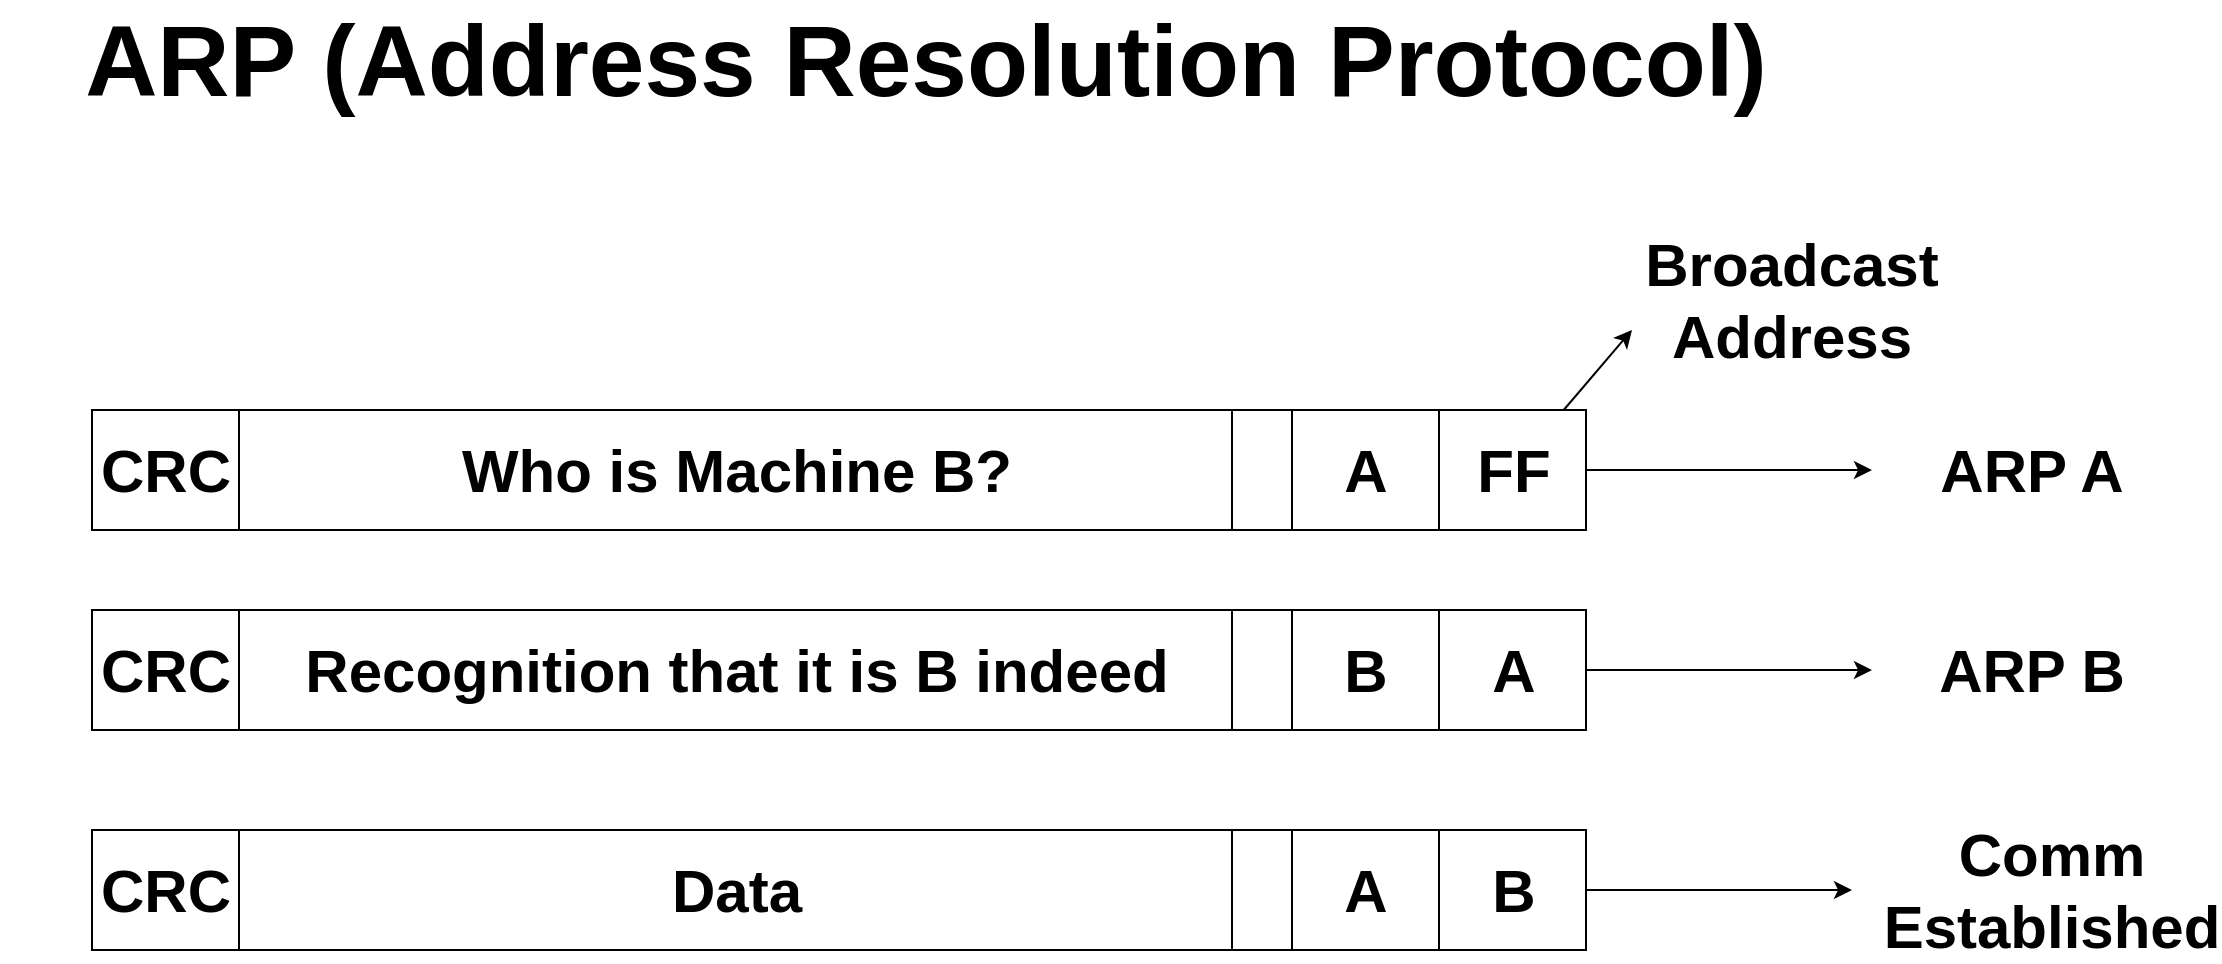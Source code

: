 <mxfile>
    <diagram id="Pe1ooIz4A3tT8VLlgy_8" name="Page-1">
        <mxGraphModel dx="991" dy="832" grid="1" gridSize="10" guides="1" tooltips="1" connect="1" arrows="1" fold="1" page="1" pageScale="1" pageWidth="827" pageHeight="1169" math="0" shadow="0">
            <root>
                <mxCell id="0"/>
                <mxCell id="1" parent="0"/>
                <mxCell id="7" value="Who is Machine B?" style="whiteSpace=wrap;html=1;fontStyle=1;fontSize=30;" parent="1" vertex="1">
                    <mxGeometry x="389.5" y="360" width="496.5" height="60" as="geometry"/>
                </mxCell>
                <mxCell id="8" value="Recognition that it is B indeed" style="whiteSpace=wrap;html=1;fontStyle=1;fontSize=30;" parent="1" vertex="1">
                    <mxGeometry x="389.5" y="460" width="496.5" height="60" as="geometry"/>
                </mxCell>
                <mxCell id="9" value="Data" style="whiteSpace=wrap;html=1;fontStyle=1;fontSize=30;" parent="1" vertex="1">
                    <mxGeometry x="389.5" y="570" width="496.5" height="60" as="geometry"/>
                </mxCell>
                <mxCell id="10" value="CRC" style="whiteSpace=wrap;html=1;fontSize=30;fontStyle=1" parent="1" vertex="1">
                    <mxGeometry x="316" y="360" width="73.5" height="60" as="geometry"/>
                </mxCell>
                <mxCell id="11" value="CRC" style="whiteSpace=wrap;html=1;fontSize=30;fontStyle=1" parent="1" vertex="1">
                    <mxGeometry x="316" y="460" width="73.5" height="60" as="geometry"/>
                </mxCell>
                <mxCell id="12" value="CRC" style="whiteSpace=wrap;html=1;fontSize=30;fontStyle=1" parent="1" vertex="1">
                    <mxGeometry x="316" y="570" width="73.5" height="60" as="geometry"/>
                </mxCell>
                <mxCell id="13" value="" style="whiteSpace=wrap;html=1;fontSize=30;" parent="1" vertex="1">
                    <mxGeometry x="886" y="360" width="30" height="60" as="geometry"/>
                </mxCell>
                <mxCell id="14" value="A" style="whiteSpace=wrap;html=1;fontSize=30;fontStyle=1" parent="1" vertex="1">
                    <mxGeometry x="916" y="360" width="73.5" height="60" as="geometry"/>
                </mxCell>
                <mxCell id="27" style="edgeStyle=none;html=1;entryX=0;entryY=1;entryDx=0;entryDy=0;fontSize=30;" parent="1" source="15" target="26" edge="1">
                    <mxGeometry relative="1" as="geometry"/>
                </mxCell>
                <mxCell id="29" style="edgeStyle=none;html=1;fontSize=30;" parent="1" source="15" target="23" edge="1">
                    <mxGeometry relative="1" as="geometry"/>
                </mxCell>
                <mxCell id="15" value="FF" style="whiteSpace=wrap;html=1;fontSize=30;fontStyle=1" parent="1" vertex="1">
                    <mxGeometry x="989.5" y="360" width="73.5" height="60" as="geometry"/>
                </mxCell>
                <mxCell id="30" style="edgeStyle=none;html=1;fontSize=30;" parent="1" source="16" target="24" edge="1">
                    <mxGeometry relative="1" as="geometry"/>
                </mxCell>
                <mxCell id="16" value="A" style="whiteSpace=wrap;html=1;fontSize=30;fontStyle=1" parent="1" vertex="1">
                    <mxGeometry x="989.5" y="460" width="73.5" height="60" as="geometry"/>
                </mxCell>
                <mxCell id="17" value="B" style="whiteSpace=wrap;html=1;fontSize=30;fontStyle=1" parent="1" vertex="1">
                    <mxGeometry x="916" y="460" width="73.5" height="60" as="geometry"/>
                </mxCell>
                <mxCell id="18" value="" style="whiteSpace=wrap;html=1;fontSize=30;" parent="1" vertex="1">
                    <mxGeometry x="886" y="460" width="30" height="60" as="geometry"/>
                </mxCell>
                <mxCell id="31" style="edgeStyle=none;html=1;fontSize=30;" parent="1" source="20" edge="1">
                    <mxGeometry relative="1" as="geometry">
                        <mxPoint x="1196" y="600" as="targetPoint"/>
                    </mxGeometry>
                </mxCell>
                <mxCell id="20" value="B" style="whiteSpace=wrap;html=1;fontSize=30;fontStyle=1" parent="1" vertex="1">
                    <mxGeometry x="989.5" y="570" width="73.5" height="60" as="geometry"/>
                </mxCell>
                <mxCell id="21" value="A" style="whiteSpace=wrap;html=1;fontSize=30;fontStyle=1" parent="1" vertex="1">
                    <mxGeometry x="916" y="570" width="73.5" height="60" as="geometry"/>
                </mxCell>
                <mxCell id="22" value="" style="whiteSpace=wrap;html=1;fontSize=30;" parent="1" vertex="1">
                    <mxGeometry x="886" y="570" width="30" height="60" as="geometry"/>
                </mxCell>
                <mxCell id="23" value="ARP A" style="text;strokeColor=none;align=center;fillColor=none;html=1;verticalAlign=middle;whiteSpace=wrap;rounded=0;fontSize=30;fontStyle=1" parent="1" vertex="1">
                    <mxGeometry x="1206" y="375" width="160" height="30" as="geometry"/>
                </mxCell>
                <mxCell id="24" value="ARP B" style="text;strokeColor=none;align=center;fillColor=none;html=1;verticalAlign=middle;whiteSpace=wrap;rounded=0;fontSize=30;fontStyle=1" parent="1" vertex="1">
                    <mxGeometry x="1206" y="475" width="160" height="30" as="geometry"/>
                </mxCell>
                <mxCell id="25" value="Comm Established" style="text;strokeColor=none;align=center;fillColor=none;html=1;verticalAlign=middle;whiteSpace=wrap;rounded=0;fontSize=30;fontStyle=1" parent="1" vertex="1">
                    <mxGeometry x="1216" y="585" width="160" height="30" as="geometry"/>
                </mxCell>
                <mxCell id="26" value="Broadcast Address" style="text;strokeColor=none;align=center;fillColor=none;html=1;verticalAlign=middle;whiteSpace=wrap;rounded=0;fontSize=30;fontStyle=1" parent="1" vertex="1">
                    <mxGeometry x="1086" y="290" width="160" height="30" as="geometry"/>
                </mxCell>
                <mxCell id="32" value="ARP (Address Resolution Protocol)" style="text;strokeColor=none;align=center;fillColor=none;html=1;verticalAlign=middle;whiteSpace=wrap;rounded=0;fontSize=50;fontStyle=1" parent="1" vertex="1">
                    <mxGeometry x="270" y="170" width="926" height="30" as="geometry"/>
                </mxCell>
            </root>
        </mxGraphModel>
    </diagram>
    <diagram id="Z5lH6J7huZ7gNhFc_j3J" name="Page-2">
        <mxGraphModel dx="1171" dy="984" grid="1" gridSize="10" guides="1" tooltips="1" connect="1" arrows="1" fold="1" page="1" pageScale="1" pageWidth="827" pageHeight="1169" math="0" shadow="0">
            <root>
                <mxCell id="0"/>
                <mxCell id="1" parent="0"/>
                <mxCell id="fLn1FjxjvVk-UceOFfv1-1" value="Two Departments" style="text;strokeColor=none;align=center;fillColor=none;html=1;verticalAlign=middle;whiteSpace=wrap;rounded=0;fontSize=50;fontStyle=1" parent="1" vertex="1">
                    <mxGeometry x="610" y="130" width="430" height="30" as="geometry"/>
                </mxCell>
                <mxCell id="fLn1FjxjvVk-UceOFfv1-2" value="" style="ellipse;shape=doubleEllipse;whiteSpace=wrap;html=1;aspect=fixed;fontSize=50;" parent="1" vertex="1">
                    <mxGeometry x="420" y="250" width="300" height="300" as="geometry"/>
                </mxCell>
                <mxCell id="fLn1FjxjvVk-UceOFfv1-3" value="" style="ellipse;shape=doubleEllipse;whiteSpace=wrap;html=1;aspect=fixed;fontSize=50;" parent="1" vertex="1">
                    <mxGeometry x="950" y="250" width="300" height="300" as="geometry"/>
                </mxCell>
                <mxCell id="fLn1FjxjvVk-UceOFfv1-6" value="" style="edgeStyle=none;html=1;fontSize=50;" parent="1" source="fLn1FjxjvVk-UceOFfv1-4" target="fLn1FjxjvVk-UceOFfv1-5" edge="1">
                    <mxGeometry relative="1" as="geometry"/>
                </mxCell>
                <mxCell id="fLn1FjxjvVk-UceOFfv1-4" value="RAM" style="shape=ext;double=1;rounded=0;whiteSpace=wrap;html=1;fontSize=20;" parent="1" vertex="1">
                    <mxGeometry x="780" y="360" width="120" height="80" as="geometry"/>
                </mxCell>
                <mxCell id="fLn1FjxjvVk-UceOFfv1-5" value="Switch" style="text;strokeColor=none;align=center;fillColor=none;html=1;verticalAlign=middle;whiteSpace=wrap;rounded=0;fontSize=30;fontStyle=1" parent="1" vertex="1">
                    <mxGeometry x="770" y="310" width="140" height="30" as="geometry"/>
                </mxCell>
                <mxCell id="fLn1FjxjvVk-UceOFfv1-7" value="End-users" style="whiteSpace=wrap;html=1;align=center;verticalAlign=middle;treeFolding=1;treeMoving=1;newEdgeStyle={&quot;edgeStyle&quot;:&quot;elbowEdgeStyle&quot;,&quot;startArrow&quot;:&quot;none&quot;,&quot;endArrow&quot;:&quot;none&quot;};fontSize=20;" parent="1" vertex="1">
                    <mxGeometry x="510" y="410" width="100" height="60" as="geometry"/>
                </mxCell>
                <mxCell id="fLn1FjxjvVk-UceOFfv1-8" value="" style="edgeStyle=elbowEdgeStyle;elbow=vertical;sourcePerimeterSpacing=0;targetPerimeterSpacing=0;startArrow=none;endArrow=none;rounded=0;curved=0;fontSize=20;exitX=0;exitY=0.5;exitDx=0;exitDy=0;" parent="1" source="fLn1FjxjvVk-UceOFfv1-4" target="fLn1FjxjvVk-UceOFfv1-7" edge="1">
                    <mxGeometry relative="1" as="geometry">
                        <mxPoint x="770" y="390" as="sourcePoint"/>
                    </mxGeometry>
                </mxCell>
                <mxCell id="fLn1FjxjvVk-UceOFfv1-9" value="End-users" style="whiteSpace=wrap;html=1;align=center;verticalAlign=middle;treeFolding=1;treeMoving=1;newEdgeStyle={&quot;edgeStyle&quot;:&quot;elbowEdgeStyle&quot;,&quot;startArrow&quot;:&quot;none&quot;,&quot;endArrow&quot;:&quot;none&quot;};fontSize=20;" parent="1" vertex="1">
                    <mxGeometry x="1060" y="420" width="100" height="60" as="geometry"/>
                </mxCell>
                <mxCell id="fLn1FjxjvVk-UceOFfv1-10" value="" style="edgeStyle=elbowEdgeStyle;elbow=vertical;sourcePerimeterSpacing=0;targetPerimeterSpacing=0;startArrow=none;endArrow=none;rounded=0;curved=0;fontSize=20;" parent="1" target="fLn1FjxjvVk-UceOFfv1-9" edge="1">
                    <mxGeometry relative="1" as="geometry">
                        <mxPoint x="900" y="412" as="sourcePoint"/>
                    </mxGeometry>
                </mxCell>
                <mxCell id="fLn1FjxjvVk-UceOFfv1-13" value="ASIC bases Switches" style="text;strokeColor=none;align=center;fillColor=none;html=1;verticalAlign=middle;whiteSpace=wrap;rounded=0;fontSize=20;fontStyle=1" parent="1" vertex="1">
                    <mxGeometry x="680" y="550" width="320" height="30" as="geometry"/>
                </mxCell>
                <mxCell id="fLn1FjxjvVk-UceOFfv1-14" value="&lt;span style=&quot;font-weight: normal;&quot;&gt;Switches have integrated processor, contains 16 ports that connect 16 devices&lt;/span&gt;" style="text;strokeColor=none;align=center;fillColor=none;html=1;verticalAlign=middle;whiteSpace=wrap;rounded=0;fontSize=20;fontStyle=1" parent="1" vertex="1">
                    <mxGeometry x="625" y="590" width="430" height="30" as="geometry"/>
                </mxCell>
                <mxCell id="fLn1FjxjvVk-UceOFfv1-15" value="&lt;span style=&quot;font-weight: normal;&quot;&gt;Department A&lt;/span&gt;" style="text;strokeColor=none;align=center;fillColor=none;html=1;verticalAlign=middle;whiteSpace=wrap;rounded=0;fontSize=20;fontStyle=1" parent="1" vertex="1">
                    <mxGeometry x="490" y="320" width="140" height="30" as="geometry"/>
                </mxCell>
                <mxCell id="fLn1FjxjvVk-UceOFfv1-16" value="&lt;span style=&quot;font-weight: normal;&quot;&gt;Department B&lt;/span&gt;" style="text;strokeColor=none;align=center;fillColor=none;html=1;verticalAlign=middle;whiteSpace=wrap;rounded=0;fontSize=20;fontStyle=1" parent="1" vertex="1">
                    <mxGeometry x="1030" y="320" width="140" height="30" as="geometry"/>
                </mxCell>
                <mxCell id="fLn1FjxjvVk-UceOFfv1-17" value="CSMA/CA" style="text;strokeColor=none;align=center;fillColor=none;html=1;verticalAlign=middle;whiteSpace=wrap;rounded=0;fontSize=20;fontStyle=1" parent="1" vertex="1">
                    <mxGeometry x="680" y="670" width="320" height="30" as="geometry"/>
                </mxCell>
                <mxCell id="fLn1FjxjvVk-UceOFfv1-18" value="&lt;span style=&quot;font-weight: normal;&quot;&gt;Carrier Senses Multiple Acess/Collision Avoidence&lt;/span&gt;" style="text;strokeColor=none;align=center;fillColor=none;html=1;verticalAlign=middle;whiteSpace=wrap;rounded=0;fontSize=20;fontStyle=1" parent="1" vertex="1">
                    <mxGeometry x="630" y="710" width="430" height="30" as="geometry"/>
                </mxCell>
            </root>
        </mxGraphModel>
    </diagram>
    <diagram id="hxRbOrwtQCfOW6tGixpm" name="Page-3">
        <mxGraphModel dx="644" dy="541" grid="1" gridSize="10" guides="1" tooltips="1" connect="1" arrows="1" fold="1" page="1" pageScale="1" pageWidth="827" pageHeight="1169" math="0" shadow="0">
            <root>
                <mxCell id="0"/>
                <mxCell id="1" parent="0"/>
                <mxCell id="tMJELMss0j928xUBTeso-1" value="Flat Network" style="text;strokeColor=none;align=center;fillColor=none;html=1;verticalAlign=middle;whiteSpace=wrap;rounded=0;fontSize=50;fontStyle=1" parent="1" vertex="1">
                    <mxGeometry x="560" y="60" width="560" height="30" as="geometry"/>
                </mxCell>
                <mxCell id="MXU2XjwiVFuVBiqzKaXe-5" style="edgeStyle=orthogonalEdgeStyle;html=1;entryX=0.5;entryY=0;entryDx=0;entryDy=0;fontFamily=Courier New;fontSize=22;fontColor=none;" parent="1" source="tMJELMss0j928xUBTeso-2" target="tMJELMss0j928xUBTeso-4" edge="1">
                    <mxGeometry relative="1" as="geometry"/>
                </mxCell>
                <mxCell id="MXU2XjwiVFuVBiqzKaXe-8" style="edgeStyle=orthogonalEdgeStyle;html=1;fontFamily=Courier New;fontSize=22;fontColor=none;" parent="1" source="tMJELMss0j928xUBTeso-2" edge="1">
                    <mxGeometry relative="1" as="geometry">
                        <mxPoint x="500" y="170" as="targetPoint"/>
                    </mxGeometry>
                </mxCell>
                <mxCell id="MXU2XjwiVFuVBiqzKaXe-9" style="edgeStyle=orthogonalEdgeStyle;html=1;fontFamily=Courier New;fontSize=22;fontColor=none;" parent="1" source="tMJELMss0j928xUBTeso-2" edge="1">
                    <mxGeometry relative="1" as="geometry">
                        <mxPoint x="690" y="325" as="targetPoint"/>
                    </mxGeometry>
                </mxCell>
                <mxCell id="tMJELMss0j928xUBTeso-2" value="" style="whiteSpace=wrap;html=1;fontSize=50;" parent="1" vertex="1">
                    <mxGeometry x="370" y="220" width="260" height="210" as="geometry"/>
                </mxCell>
                <mxCell id="tMJELMss0j928xUBTeso-3" value="B" style="whiteSpace=wrap;html=1;fontSize=50;" parent="1" vertex="1">
                    <mxGeometry x="800" y="1020" width="80" height="80" as="geometry"/>
                </mxCell>
                <mxCell id="MXU2XjwiVFuVBiqzKaXe-6" style="edgeStyle=orthogonalEdgeStyle;html=1;entryX=0.5;entryY=0;entryDx=0;entryDy=0;fontFamily=Courier New;fontSize=22;fontColor=none;" parent="1" source="tMJELMss0j928xUBTeso-4" target="tMJELMss0j928xUBTeso-5" edge="1">
                    <mxGeometry relative="1" as="geometry"/>
                </mxCell>
                <mxCell id="MXU2XjwiVFuVBiqzKaXe-12" style="edgeStyle=orthogonalEdgeStyle;html=1;fontFamily=Courier New;fontSize=22;fontColor=none;" parent="1" source="tMJELMss0j928xUBTeso-4" edge="1">
                    <mxGeometry relative="1" as="geometry">
                        <mxPoint x="760" y="625" as="targetPoint"/>
                    </mxGeometry>
                </mxCell>
                <mxCell id="MXU2XjwiVFuVBiqzKaXe-13" style="edgeStyle=orthogonalEdgeStyle;html=1;fontFamily=Courier New;fontSize=22;fontColor=none;" parent="1" source="tMJELMss0j928xUBTeso-4" edge="1">
                    <mxGeometry relative="1" as="geometry">
                        <mxPoint x="230" y="625" as="targetPoint"/>
                    </mxGeometry>
                </mxCell>
                <mxCell id="tMJELMss0j928xUBTeso-4" value="" style="whiteSpace=wrap;html=1;fontSize=50;" parent="1" vertex="1">
                    <mxGeometry x="370" y="520" width="260" height="210" as="geometry"/>
                </mxCell>
                <mxCell id="MXU2XjwiVFuVBiqzKaXe-7" style="edgeStyle=orthogonalEdgeStyle;html=1;entryX=0;entryY=0.75;entryDx=0;entryDy=0;fontFamily=Courier New;fontSize=22;fontColor=none;" parent="1" source="tMJELMss0j928xUBTeso-5" target="tMJELMss0j928xUBTeso-3" edge="1">
                    <mxGeometry relative="1" as="geometry">
                        <Array as="points">
                            <mxPoint x="500" y="1080"/>
                        </Array>
                    </mxGeometry>
                </mxCell>
                <mxCell id="MXU2XjwiVFuVBiqzKaXe-14" style="edgeStyle=orthogonalEdgeStyle;html=1;fontFamily=Courier New;fontSize=22;fontColor=none;" parent="1" source="tMJELMss0j928xUBTeso-5" edge="1">
                    <mxGeometry relative="1" as="geometry">
                        <mxPoint x="250" y="945" as="targetPoint"/>
                    </mxGeometry>
                </mxCell>
                <mxCell id="tMJELMss0j928xUBTeso-5" value="" style="whiteSpace=wrap;html=1;fontSize=50;" parent="1" vertex="1">
                    <mxGeometry x="370" y="840" width="260" height="210" as="geometry"/>
                </mxCell>
                <mxCell id="tMJELMss0j928xUBTeso-7" style="edgeStyle=orthogonalEdgeStyle;html=1;fontSize=50;entryX=-0.007;entryY=0.582;entryDx=0;entryDy=0;entryPerimeter=0;" parent="1" source="tMJELMss0j928xUBTeso-6" target="tMJELMss0j928xUBTeso-2" edge="1">
                    <mxGeometry relative="1" as="geometry">
                        <mxPoint x="120" y="400" as="targetPoint"/>
                        <Array as="points">
                            <mxPoint x="120" y="342"/>
                        </Array>
                    </mxGeometry>
                </mxCell>
                <mxCell id="tMJELMss0j928xUBTeso-6" value="A" style="whiteSpace=wrap;html=1;fontSize=50;" parent="1" vertex="1">
                    <mxGeometry x="110" y="200" width="80" height="80" as="geometry"/>
                </mxCell>
                <mxCell id="MXU2XjwiVFuVBiqzKaXe-2" value="Switches" style="text;strokeColor=none;align=center;fillColor=none;html=1;verticalAlign=middle;whiteSpace=wrap;rounded=0;fontSize=22;fontStyle=1" parent="1" vertex="1">
                    <mxGeometry x="490" y="1010" width="140" height="30" as="geometry"/>
                </mxCell>
                <mxCell id="MXU2XjwiVFuVBiqzKaXe-3" value="Switches" style="text;strokeColor=none;align=center;fillColor=none;html=1;verticalAlign=middle;whiteSpace=wrap;rounded=0;fontSize=22;fontStyle=1" parent="1" vertex="1">
                    <mxGeometry x="490" y="690" width="140" height="30" as="geometry"/>
                </mxCell>
                <mxCell id="MXU2XjwiVFuVBiqzKaXe-4" value="Switches" style="text;strokeColor=none;align=center;fillColor=none;html=1;verticalAlign=middle;whiteSpace=wrap;rounded=0;fontSize=22;fontStyle=1" parent="1" vertex="1">
                    <mxGeometry x="490" y="390" width="140" height="30" as="geometry"/>
                </mxCell>
                <mxCell id="MXU2XjwiVFuVBiqzKaXe-10" value="End Users&amp;nbsp;" style="text;strokeColor=none;align=center;fillColor=none;html=1;verticalAlign=middle;whiteSpace=wrap;rounded=0;fontSize=22;fontStyle=1" parent="1" vertex="1">
                    <mxGeometry x="420" y="130" width="140" height="30" as="geometry"/>
                </mxCell>
                <mxCell id="MXU2XjwiVFuVBiqzKaXe-11" value="End Users&amp;nbsp;" style="text;strokeColor=none;align=center;fillColor=none;html=1;verticalAlign=middle;whiteSpace=wrap;rounded=0;fontSize=22;fontStyle=1" parent="1" vertex="1">
                    <mxGeometry x="710" y="310" width="140" height="30" as="geometry"/>
                </mxCell>
                <mxCell id="MXU2XjwiVFuVBiqzKaXe-15" value="End Users&amp;nbsp;" style="text;strokeColor=none;align=center;fillColor=none;html=1;verticalAlign=middle;whiteSpace=wrap;rounded=0;fontSize=22;fontStyle=1" parent="1" vertex="1">
                    <mxGeometry x="70" y="610" width="140" height="30" as="geometry"/>
                </mxCell>
                <mxCell id="MXU2XjwiVFuVBiqzKaXe-16" value="End Users&amp;nbsp;" style="text;strokeColor=none;align=center;fillColor=none;html=1;verticalAlign=middle;whiteSpace=wrap;rounded=0;fontSize=22;fontStyle=1" parent="1" vertex="1">
                    <mxGeometry x="790" y="610" width="140" height="30" as="geometry"/>
                </mxCell>
                <mxCell id="MXU2XjwiVFuVBiqzKaXe-17" value="End Users&amp;nbsp;" style="text;strokeColor=none;align=center;fillColor=none;html=1;verticalAlign=middle;whiteSpace=wrap;rounded=0;fontSize=22;fontStyle=1" parent="1" vertex="1">
                    <mxGeometry x="70" y="930" width="140" height="30" as="geometry"/>
                </mxCell>
                <mxCell id="MXU2XjwiVFuVBiqzKaXe-18" value="192.168.0.51" style="text;strokeColor=none;align=center;fillColor=none;html=1;verticalAlign=middle;whiteSpace=wrap;rounded=0;fontSize=22;fontStyle=1" parent="1" vertex="1">
                    <mxGeometry x="110" y="150" width="140" height="30" as="geometry"/>
                </mxCell>
                <mxCell id="MXU2XjwiVFuVBiqzKaXe-19" value="172.168.0.12" style="text;strokeColor=none;align=center;fillColor=none;html=1;verticalAlign=middle;whiteSpace=wrap;rounded=0;fontSize=22;fontStyle=1" parent="1" vertex="1">
                    <mxGeometry x="790" y="970" width="140" height="30" as="geometry"/>
                </mxCell>
                <mxCell id="MXU2XjwiVFuVBiqzKaXe-22" value="Switch A wil carry about 150 MAC address" style="text;strokeColor=none;align=center;fillColor=none;html=1;verticalAlign=middle;whiteSpace=wrap;rounded=0;fontSize=22;fontStyle=1" parent="1" vertex="1">
                    <mxGeometry x="980" y="310" width="320" height="30" as="geometry"/>
                </mxCell>
                <mxCell id="MXU2XjwiVFuVBiqzKaXe-23" value="Switch will carry about 150 MAC address" style="text;strokeColor=none;align=center;fillColor=none;html=1;verticalAlign=middle;whiteSpace=wrap;rounded=0;fontSize=22;fontStyle=1" parent="1" vertex="1">
                    <mxGeometry x="1000" y="610" width="320" height="30" as="geometry"/>
                </mxCell>
                <mxCell id="MXU2XjwiVFuVBiqzKaXe-24" value="Switch will carry about 150 MAC address" style="text;strokeColor=none;align=center;fillColor=none;html=1;verticalAlign=middle;whiteSpace=wrap;rounded=0;fontSize=22;fontStyle=1" parent="1" vertex="1">
                    <mxGeometry x="1000" y="930" width="320" height="30" as="geometry"/>
                </mxCell>
                <mxCell id="MXU2XjwiVFuVBiqzKaXe-25" value="" style="edgeStyle=none;orthogonalLoop=1;jettySize=auto;html=1;fontFamily=Courier New;fontSize=22;fontColor=none;endArrow=none;endFill=0;" parent="1" edge="1">
                    <mxGeometry width="80" relative="1" as="geometry">
                        <mxPoint x="950" y="300" as="sourcePoint"/>
                        <mxPoint x="950" y="1010" as="targetPoint"/>
                        <Array as="points"/>
                    </mxGeometry>
                </mxCell>
                <mxCell id="MXU2XjwiVFuVBiqzKaXe-26" value="After broadcasting of every machine connected" style="text;strokeColor=none;align=center;fillColor=none;html=1;verticalAlign=middle;whiteSpace=wrap;rounded=0;fontSize=30;fontStyle=1" parent="1" vertex="1">
                    <mxGeometry x="930" y="180" width="420" height="30" as="geometry"/>
                </mxCell>
            </root>
        </mxGraphModel>
    </diagram>
    <diagram id="8i2b7sb-n_QkGZuMV0JI" name="Page-4">
        <mxGraphModel dx="859" dy="1890" grid="1" gridSize="10" guides="1" tooltips="1" connect="1" arrows="1" fold="1" page="1" pageScale="1" pageWidth="827" pageHeight="1169" math="0" shadow="0">
            <root>
                <mxCell id="0"/>
                <mxCell id="1" parent="0"/>
                <mxCell id="D7fIGcqLPZD8tCxexgP5-35" style="edgeStyle=orthogonalEdgeStyle;html=1;fontSize=22;fontColor=none;" parent="1" source="D7fIGcqLPZD8tCxexgP5-27" edge="1">
                    <mxGeometry relative="1" as="geometry">
                        <mxPoint x="310" y="215" as="targetPoint"/>
                    </mxGeometry>
                </mxCell>
                <mxCell id="D7fIGcqLPZD8tCxexgP5-36" style="edgeStyle=orthogonalEdgeStyle;html=1;fontSize=22;fontColor=none;" parent="1" source="D7fIGcqLPZD8tCxexgP5-27" edge="1">
                    <mxGeometry relative="1" as="geometry">
                        <mxPoint x="1100" y="215" as="targetPoint"/>
                    </mxGeometry>
                </mxCell>
                <mxCell id="D7fIGcqLPZD8tCxexgP5-27" value="" style="whiteSpace=wrap;html=1;fontSize=22;fontColor=none;noLabel=1;labelBorderColor=default;labelBackgroundColor=none;fillColor=none;" parent="1" vertex="1">
                    <mxGeometry x="400" y="90" width="560" height="250" as="geometry"/>
                </mxCell>
                <mxCell id="D7fIGcqLPZD8tCxexgP5-26" value="" style="whiteSpace=wrap;html=1;fontSize=22;fontColor=none;noLabel=1;labelBorderColor=default;labelBackgroundColor=none;fillColor=none;" parent="1" vertex="1">
                    <mxGeometry x="410" y="-370" width="560" height="370" as="geometry"/>
                </mxCell>
                <mxCell id="D7fIGcqLPZD8tCxexgP5-41" style="edgeStyle=orthogonalEdgeStyle;html=1;fontSize=22;fontColor=none;" parent="1" source="D7fIGcqLPZD8tCxexgP5-28" edge="1">
                    <mxGeometry relative="1" as="geometry">
                        <mxPoint x="1210" y="580" as="targetPoint"/>
                    </mxGeometry>
                </mxCell>
                <mxCell id="D7fIGcqLPZD8tCxexgP5-42" style="edgeStyle=orthogonalEdgeStyle;html=1;fontSize=22;fontColor=none;" parent="1" source="D7fIGcqLPZD8tCxexgP5-28" edge="1">
                    <mxGeometry relative="1" as="geometry">
                        <mxPoint x="250" y="580" as="targetPoint"/>
                    </mxGeometry>
                </mxCell>
                <mxCell id="D7fIGcqLPZD8tCxexgP5-28" value="" style="whiteSpace=wrap;html=1;fontSize=22;fontColor=none;noLabel=1;labelBorderColor=default;labelBackgroundColor=none;fillColor=none;" parent="1" vertex="1">
                    <mxGeometry x="430" y="420" width="590" height="320" as="geometry"/>
                </mxCell>
                <mxCell id="D7fIGcqLPZD8tCxexgP5-13" style="edgeStyle=orthogonalEdgeStyle;html=1;fontSize=50;" parent="1" source="D7fIGcqLPZD8tCxexgP5-1" edge="1">
                    <mxGeometry relative="1" as="geometry">
                        <mxPoint x="580" y="-300" as="targetPoint"/>
                    </mxGeometry>
                </mxCell>
                <mxCell id="D7fIGcqLPZD8tCxexgP5-15" style="edgeStyle=orthogonalEdgeStyle;html=1;fontSize=50;" parent="1" source="D7fIGcqLPZD8tCxexgP5-1" edge="1">
                    <mxGeometry relative="1" as="geometry">
                        <mxPoint x="770" y="-115" as="targetPoint"/>
                    </mxGeometry>
                </mxCell>
                <mxCell id="D7fIGcqLPZD8tCxexgP5-16" style="edgeStyle=orthogonalEdgeStyle;html=1;entryX=0.5;entryY=0;entryDx=0;entryDy=0;fontSize=50;" parent="1" source="D7fIGcqLPZD8tCxexgP5-1" target="D7fIGcqLPZD8tCxexgP5-10" edge="1">
                    <mxGeometry relative="1" as="geometry"/>
                </mxCell>
                <mxCell id="D7fIGcqLPZD8tCxexgP5-1" value="" style="whiteSpace=wrap;html=1;fontSize=50;" parent="1" vertex="1">
                    <mxGeometry x="450" y="-220" width="260" height="210" as="geometry"/>
                </mxCell>
                <mxCell id="D7fIGcqLPZD8tCxexgP5-2" value="B" style="whiteSpace=wrap;html=1;fontSize=50;" parent="1" vertex="1">
                    <mxGeometry x="900" y="620" width="80" height="80" as="geometry"/>
                </mxCell>
                <mxCell id="caW168xAI1PEUpmEt8y0-1" style="edgeStyle=orthogonalEdgeStyle;html=1;entryX=0.5;entryY=0;entryDx=0;entryDy=0;fontFamily=Courier New;fontSize=40;fontColor=none;" parent="1" source="D7fIGcqLPZD8tCxexgP5-3" target="D7fIGcqLPZD8tCxexgP5-12" edge="1">
                    <mxGeometry relative="1" as="geometry"/>
                </mxCell>
                <mxCell id="D7fIGcqLPZD8tCxexgP5-3" value="" style="whiteSpace=wrap;html=1;fontSize=50;" parent="1" vertex="1">
                    <mxGeometry x="460" y="100" width="260" height="210" as="geometry"/>
                </mxCell>
                <mxCell id="D7fIGcqLPZD8tCxexgP5-30" style="edgeStyle=orthogonalEdgeStyle;html=1;fontSize=22;fontColor=none;" parent="1" source="D7fIGcqLPZD8tCxexgP5-4" target="D7fIGcqLPZD8tCxexgP5-2" edge="1">
                    <mxGeometry relative="1" as="geometry">
                        <Array as="points">
                            <mxPoint x="600" y="660"/>
                        </Array>
                    </mxGeometry>
                </mxCell>
                <mxCell id="D7fIGcqLPZD8tCxexgP5-4" value="" style="whiteSpace=wrap;html=1;fontSize=50;" parent="1" vertex="1">
                    <mxGeometry x="470" y="440" width="260" height="210" as="geometry"/>
                </mxCell>
                <mxCell id="D7fIGcqLPZD8tCxexgP5-11" style="edgeStyle=orthogonalEdgeStyle;html=1;fontSize=50;" parent="1" source="D7fIGcqLPZD8tCxexgP5-6" target="D7fIGcqLPZD8tCxexgP5-1" edge="1">
                    <mxGeometry relative="1" as="geometry">
                        <Array as="points">
                            <mxPoint x="250" y="-115"/>
                        </Array>
                    </mxGeometry>
                </mxCell>
                <mxCell id="D7fIGcqLPZD8tCxexgP5-6" value="A" style="whiteSpace=wrap;html=1;fontSize=50;" parent="1" vertex="1">
                    <mxGeometry x="230" y="-220" width="80" height="80" as="geometry"/>
                </mxCell>
                <mxCell id="D7fIGcqLPZD8tCxexgP5-7" value="Routers" style="text;strokeColor=none;align=center;fillColor=none;html=1;verticalAlign=middle;whiteSpace=wrap;rounded=0;fontSize=50;fontStyle=1" parent="1" vertex="1">
                    <mxGeometry x="770" y="-540" width="60" height="30" as="geometry"/>
                </mxCell>
                <mxCell id="caW168xAI1PEUpmEt8y0-3" style="edgeStyle=orthogonalEdgeStyle;html=1;entryX=0.461;entryY=-0.001;entryDx=0;entryDy=0;entryPerimeter=0;fontFamily=Courier New;fontSize=40;fontColor=none;" parent="1" source="D7fIGcqLPZD8tCxexgP5-10" target="D7fIGcqLPZD8tCxexgP5-3" edge="1">
                    <mxGeometry relative="1" as="geometry"/>
                </mxCell>
                <mxCell id="D7fIGcqLPZD8tCxexgP5-10" value="" style="whiteSpace=wrap;html=1;fontSize=50;" parent="1" vertex="1">
                    <mxGeometry x="540" y="10" width="80" height="80" as="geometry"/>
                </mxCell>
                <mxCell id="caW168xAI1PEUpmEt8y0-2" style="edgeStyle=orthogonalEdgeStyle;html=1;entryX=0.461;entryY=0.003;entryDx=0;entryDy=0;entryPerimeter=0;fontFamily=Courier New;fontSize=40;fontColor=none;" parent="1" source="D7fIGcqLPZD8tCxexgP5-12" target="D7fIGcqLPZD8tCxexgP5-4" edge="1">
                    <mxGeometry relative="1" as="geometry"/>
                </mxCell>
                <mxCell id="D7fIGcqLPZD8tCxexgP5-12" value="" style="whiteSpace=wrap;html=1;fontSize=50;" parent="1" vertex="1">
                    <mxGeometry x="550" y="330" width="80" height="80" as="geometry"/>
                </mxCell>
                <mxCell id="D7fIGcqLPZD8tCxexgP5-45" style="edgeStyle=orthogonalEdgeStyle;html=1;fontSize=22;fontColor=none;" parent="1" source="D7fIGcqLPZD8tCxexgP5-17" edge="1">
                    <mxGeometry relative="1" as="geometry">
                        <mxPoint x="1240.69" y="-60.0" as="targetPoint"/>
                    </mxGeometry>
                </mxCell>
                <mxCell id="D7fIGcqLPZD8tCxexgP5-17" value="Routers" style="text;strokeColor=none;align=center;fillColor=none;html=1;verticalAlign=middle;whiteSpace=wrap;rounded=0;fontSize=22;fontStyle=1" parent="1" vertex="1">
                    <mxGeometry x="650" y="30" width="60" height="30" as="geometry"/>
                </mxCell>
                <mxCell id="D7fIGcqLPZD8tCxexgP5-48" style="edgeStyle=orthogonalEdgeStyle;html=1;entryX=0.5;entryY=1;entryDx=0;entryDy=0;fontSize=18;fontColor=none;" parent="1" source="D7fIGcqLPZD8tCxexgP5-20" target="D7fIGcqLPZD8tCxexgP5-47" edge="1">
                    <mxGeometry relative="1" as="geometry"/>
                </mxCell>
                <mxCell id="D7fIGcqLPZD8tCxexgP5-20" value="Routers" style="text;strokeColor=none;align=center;fillColor=none;html=1;verticalAlign=middle;whiteSpace=wrap;rounded=0;fontSize=22;fontStyle=1" parent="1" vertex="1">
                    <mxGeometry x="650" y="370" width="60" height="30" as="geometry"/>
                </mxCell>
                <mxCell id="D7fIGcqLPZD8tCxexgP5-21" value="End Hosts" style="text;strokeColor=none;align=center;fillColor=none;html=1;verticalAlign=middle;whiteSpace=wrap;rounded=0;fontSize=22;fontStyle=1" parent="1" vertex="1">
                    <mxGeometry x="560" y="-340" width="60" height="30" as="geometry"/>
                </mxCell>
                <mxCell id="D7fIGcqLPZD8tCxexgP5-23" value="End Hosts" style="text;strokeColor=none;align=center;fillColor=none;html=1;verticalAlign=middle;whiteSpace=wrap;rounded=0;fontSize=22;fontStyle=1" parent="1" vertex="1">
                    <mxGeometry x="790" y="-130" width="60" height="30" as="geometry"/>
                </mxCell>
                <mxCell id="D7fIGcqLPZD8tCxexgP5-31" value="Network 1" style="text;strokeColor=none;align=center;fillColor=none;html=1;verticalAlign=middle;whiteSpace=wrap;rounded=0;fontSize=22;fontStyle=1" parent="1" vertex="1">
                    <mxGeometry x="810" y="-310" width="130" height="30" as="geometry"/>
                </mxCell>
                <mxCell id="D7fIGcqLPZD8tCxexgP5-32" value="Network 2" style="text;strokeColor=none;align=center;fillColor=none;html=1;verticalAlign=middle;whiteSpace=wrap;rounded=0;fontSize=22;fontStyle=1" parent="1" vertex="1">
                    <mxGeometry x="820" y="100" width="130" height="30" as="geometry"/>
                </mxCell>
                <mxCell id="D7fIGcqLPZD8tCxexgP5-33" value="Network 3" style="text;strokeColor=none;align=center;fillColor=none;html=1;verticalAlign=middle;whiteSpace=wrap;rounded=0;fontSize=22;fontStyle=1" parent="1" vertex="1">
                    <mxGeometry x="850" y="440" width="130" height="30" as="geometry"/>
                </mxCell>
                <mxCell id="D7fIGcqLPZD8tCxexgP5-37" value="End Hosts" style="text;strokeColor=none;align=center;fillColor=none;html=1;verticalAlign=middle;whiteSpace=wrap;rounded=0;fontSize=22;fontStyle=1" parent="1" vertex="1">
                    <mxGeometry x="1140" y="200" width="60" height="30" as="geometry"/>
                </mxCell>
                <mxCell id="D7fIGcqLPZD8tCxexgP5-38" value="End Hosts" style="text;strokeColor=none;align=center;fillColor=none;html=1;verticalAlign=middle;whiteSpace=wrap;rounded=0;fontSize=22;fontStyle=1" parent="1" vertex="1">
                    <mxGeometry x="230" y="190" width="60" height="60" as="geometry"/>
                </mxCell>
                <mxCell id="D7fIGcqLPZD8tCxexgP5-39" value="End Hosts" style="text;strokeColor=none;align=center;fillColor=none;html=1;verticalAlign=middle;whiteSpace=wrap;rounded=0;fontSize=22;fontStyle=1" parent="1" vertex="1">
                    <mxGeometry x="810" y="510" width="60" height="60" as="geometry"/>
                </mxCell>
                <mxCell id="D7fIGcqLPZD8tCxexgP5-43" value="End Hosts" style="text;strokeColor=none;align=center;fillColor=none;html=1;verticalAlign=middle;whiteSpace=wrap;rounded=0;fontSize=22;fontStyle=1" parent="1" vertex="1">
                    <mxGeometry x="160" y="550" width="60" height="60" as="geometry"/>
                </mxCell>
                <mxCell id="D7fIGcqLPZD8tCxexgP5-44" value="End Hosts" style="text;strokeColor=none;align=center;fillColor=none;html=1;verticalAlign=middle;whiteSpace=wrap;rounded=0;fontSize=22;fontStyle=1" parent="1" vertex="1">
                    <mxGeometry x="1250" y="550" width="60" height="60" as="geometry"/>
                </mxCell>
                <mxCell id="D7fIGcqLPZD8tCxexgP5-46" value="These routers hold the complete network of Network 1 and 2" style="text;strokeColor=none;align=center;fillColor=none;html=1;verticalAlign=middle;whiteSpace=wrap;rounded=0;labelBackgroundColor=none;labelBorderColor=none;fontSize=18;fontColor=none;" parent="1" vertex="1">
                    <mxGeometry x="1040" y="-110" width="410" height="30" as="geometry"/>
                </mxCell>
                <mxCell id="D7fIGcqLPZD8tCxexgP5-47" value="These routers hold the complete network of Network 2 and 3" style="text;strokeColor=none;align=center;fillColor=none;html=1;verticalAlign=middle;whiteSpace=wrap;rounded=0;labelBackgroundColor=none;labelBorderColor=none;fontSize=18;fontColor=none;" parent="1" vertex="1">
                    <mxGeometry x="1090" y="290" width="410" height="50" as="geometry"/>
                </mxCell>
            </root>
        </mxGraphModel>
    </diagram>
    <diagram id="4yoLNYrhQXGK4Uci9l-K" name="Page-5">
        <mxGraphModel dx="2298" dy="1710" grid="1" gridSize="10" guides="1" tooltips="1" connect="1" arrows="1" fold="1" page="1" pageScale="1" pageWidth="827" pageHeight="1169" math="0" shadow="0">
            <root>
                <mxCell id="0"/>
                <mxCell id="1" parent="0"/>
                <mxCell id="WzallhFKJ68EZfIiA_l8-1" value="Binary" style="text;strokeColor=none;align=center;fillColor=none;html=1;verticalAlign=middle;whiteSpace=wrap;rounded=0;labelBackgroundColor=none;labelBorderColor=none;fontSize=40;fontColor=none;fontStyle=1" parent="1" vertex="1">
                    <mxGeometry x="790" y="-1120" width="60" height="30" as="geometry"/>
                </mxCell>
                <mxCell id="WzallhFKJ68EZfIiA_l8-4" value="128" style="text;strokeColor=none;align=center;fillColor=none;html=1;verticalAlign=middle;whiteSpace=wrap;rounded=0;labelBackgroundColor=none;labelBorderColor=none;fontSize=40;fontColor=none;fontStyle=1" parent="1" vertex="1">
                    <mxGeometry x="200" y="-990" width="60" height="30" as="geometry"/>
                </mxCell>
                <mxCell id="WzallhFKJ68EZfIiA_l8-5" value="192" style="text;strokeColor=none;align=center;fillColor=none;html=1;verticalAlign=middle;whiteSpace=wrap;rounded=0;labelBackgroundColor=none;labelBorderColor=none;fontSize=40;fontColor=none;fontStyle=1" parent="1" vertex="1">
                    <mxGeometry x="200" y="-930" width="60" height="30" as="geometry"/>
                </mxCell>
                <mxCell id="WzallhFKJ68EZfIiA_l8-6" value="224" style="text;strokeColor=none;align=center;fillColor=none;html=1;verticalAlign=middle;whiteSpace=wrap;rounded=0;labelBackgroundColor=none;labelBorderColor=none;fontSize=40;fontColor=none;fontStyle=1" parent="1" vertex="1">
                    <mxGeometry x="200" y="-870" width="60" height="30" as="geometry"/>
                </mxCell>
                <mxCell id="WzallhFKJ68EZfIiA_l8-7" value="240" style="text;strokeColor=none;align=center;fillColor=none;html=1;verticalAlign=middle;whiteSpace=wrap;rounded=0;labelBackgroundColor=none;labelBorderColor=none;fontSize=40;fontColor=none;fontStyle=1" parent="1" vertex="1">
                    <mxGeometry x="200" y="-810" width="60" height="30" as="geometry"/>
                </mxCell>
                <mxCell id="WzallhFKJ68EZfIiA_l8-8" value="248" style="text;strokeColor=none;align=center;fillColor=none;html=1;verticalAlign=middle;whiteSpace=wrap;rounded=0;labelBackgroundColor=none;labelBorderColor=none;fontSize=40;fontColor=none;fontStyle=1" parent="1" vertex="1">
                    <mxGeometry x="200" y="-750" width="60" height="30" as="geometry"/>
                </mxCell>
                <mxCell id="WzallhFKJ68EZfIiA_l8-10" value="252" style="text;strokeColor=none;align=center;fillColor=none;html=1;verticalAlign=middle;whiteSpace=wrap;rounded=0;labelBackgroundColor=none;labelBorderColor=none;fontSize=40;fontColor=none;fontStyle=1" parent="1" vertex="1">
                    <mxGeometry x="200" y="-690" width="60" height="30" as="geometry"/>
                </mxCell>
                <mxCell id="WzallhFKJ68EZfIiA_l8-11" value="254" style="text;strokeColor=none;align=center;fillColor=none;html=1;verticalAlign=middle;whiteSpace=wrap;rounded=0;labelBackgroundColor=none;labelBorderColor=none;fontSize=40;fontColor=none;fontStyle=1" parent="1" vertex="1">
                    <mxGeometry x="200" y="-630" width="60" height="30" as="geometry"/>
                </mxCell>
                <mxCell id="WzallhFKJ68EZfIiA_l8-12" value="255" style="text;strokeColor=none;align=center;fillColor=none;html=1;verticalAlign=middle;whiteSpace=wrap;rounded=0;labelBackgroundColor=none;labelBorderColor=none;fontSize=40;fontColor=none;fontStyle=1" parent="1" vertex="1">
                    <mxGeometry x="200" y="-570" width="60" height="30" as="geometry"/>
                </mxCell>
                <mxCell id="WzallhFKJ68EZfIiA_l8-16" value="&lt;font face=&quot;Courier New&quot;&gt;1000 0000&lt;/font&gt;" style="text;strokeColor=none;align=center;fillColor=none;html=1;verticalAlign=middle;whiteSpace=wrap;rounded=0;labelBackgroundColor=none;labelBorderColor=none;fontSize=40;fontColor=none;fontStyle=1" parent="1" vertex="1">
                    <mxGeometry x="310" y="-990" width="290" height="30" as="geometry"/>
                </mxCell>
                <mxCell id="WzallhFKJ68EZfIiA_l8-24" value="&lt;font face=&quot;Courier New&quot;&gt;1100 0000&lt;/font&gt;" style="text;strokeColor=none;align=center;fillColor=none;html=1;verticalAlign=middle;whiteSpace=wrap;rounded=0;labelBackgroundColor=none;labelBorderColor=none;fontSize=40;fontColor=none;fontStyle=1" parent="1" vertex="1">
                    <mxGeometry x="310" y="-930" width="290" height="30" as="geometry"/>
                </mxCell>
                <mxCell id="WzallhFKJ68EZfIiA_l8-25" value="&lt;font face=&quot;Courier New&quot;&gt;1110 0000&lt;/font&gt;" style="text;strokeColor=none;align=center;fillColor=none;html=1;verticalAlign=middle;whiteSpace=wrap;rounded=0;labelBackgroundColor=none;labelBorderColor=none;fontSize=40;fontColor=none;fontStyle=1" parent="1" vertex="1">
                    <mxGeometry x="310" y="-870" width="290" height="30" as="geometry"/>
                </mxCell>
                <mxCell id="WzallhFKJ68EZfIiA_l8-26" value="&lt;font face=&quot;Courier New&quot;&gt;1111 0000&lt;/font&gt;" style="text;strokeColor=none;align=center;fillColor=none;html=1;verticalAlign=middle;whiteSpace=wrap;rounded=0;labelBackgroundColor=none;labelBorderColor=none;fontSize=40;fontColor=none;fontStyle=1" parent="1" vertex="1">
                    <mxGeometry x="310" y="-810" width="290" height="30" as="geometry"/>
                </mxCell>
                <mxCell id="WzallhFKJ68EZfIiA_l8-27" value="&lt;font face=&quot;Courier New&quot;&gt;1111 1000&lt;/font&gt;" style="text;strokeColor=none;align=center;fillColor=none;html=1;verticalAlign=middle;whiteSpace=wrap;rounded=0;labelBackgroundColor=none;labelBorderColor=none;fontSize=40;fontColor=none;fontStyle=1" parent="1" vertex="1">
                    <mxGeometry x="310" y="-744" width="290" height="30" as="geometry"/>
                </mxCell>
                <mxCell id="WzallhFKJ68EZfIiA_l8-28" value="&lt;font face=&quot;Courier New&quot;&gt;1111 1100&lt;/font&gt;" style="text;strokeColor=none;align=center;fillColor=none;html=1;verticalAlign=middle;whiteSpace=wrap;rounded=0;labelBackgroundColor=none;labelBorderColor=none;fontSize=40;fontColor=none;fontStyle=1" parent="1" vertex="1">
                    <mxGeometry x="310" y="-684" width="290" height="30" as="geometry"/>
                </mxCell>
                <mxCell id="WzallhFKJ68EZfIiA_l8-29" value="&lt;font face=&quot;Courier New&quot;&gt;1111 1110&lt;/font&gt;" style="text;strokeColor=none;align=center;fillColor=none;html=1;verticalAlign=middle;whiteSpace=wrap;rounded=0;labelBackgroundColor=none;labelBorderColor=none;fontSize=40;fontColor=none;fontStyle=1" parent="1" vertex="1">
                    <mxGeometry x="310" y="-630" width="290" height="30" as="geometry"/>
                </mxCell>
                <mxCell id="WzallhFKJ68EZfIiA_l8-30" value="&lt;font face=&quot;Courier New&quot;&gt;1111 1111&lt;/font&gt;" style="text;strokeColor=none;align=center;fillColor=none;html=1;verticalAlign=middle;whiteSpace=wrap;rounded=0;labelBackgroundColor=none;labelBorderColor=none;fontSize=40;fontColor=none;fontStyle=1" parent="1" vertex="1">
                    <mxGeometry x="310" y="-570" width="290" height="30" as="geometry"/>
                </mxCell>
                <mxCell id="PWgpfMuqtMjIcW_rRHbh-2" value="" style="ellipse;whiteSpace=wrap;html=1;rounded=0;labelBackgroundColor=none;labelBorderColor=none;fontFamily=Courier New;fontSize=30;fontColor=none;fillColor=none;gradientColor=none;" parent="1" vertex="1">
                    <mxGeometry x="-797" y="-930" width="500" height="510" as="geometry"/>
                </mxCell>
                <mxCell id="PWgpfMuqtMjIcW_rRHbh-3" value="" style="ellipse;whiteSpace=wrap;html=1;rounded=0;labelBackgroundColor=none;labelBorderColor=none;fontFamily=Courier New;fontSize=30;fontColor=none;fillColor=none;gradientColor=none;" parent="1" vertex="1">
                    <mxGeometry x="-607.45" y="-910" width="127.45" height="130" as="geometry"/>
                </mxCell>
                <mxCell id="PWgpfMuqtMjIcW_rRHbh-21" style="edgeStyle=orthogonalEdgeStyle;html=1;entryX=0.75;entryY=0;entryDx=0;entryDy=0;fontFamily=Courier New;fontSize=30;fontColor=none;endArrow=none;endFill=0;" parent="1" source="PWgpfMuqtMjIcW_rRHbh-4" target="PWgpfMuqtMjIcW_rRHbh-19" edge="1">
                    <mxGeometry relative="1" as="geometry"/>
                </mxCell>
                <mxCell id="PWgpfMuqtMjIcW_rRHbh-4" value="" style="ellipse;whiteSpace=wrap;html=1;rounded=0;labelBackgroundColor=none;labelBorderColor=none;fontFamily=Courier New;fontSize=30;fontColor=none;fillColor=none;gradientColor=none;" parent="1" vertex="1">
                    <mxGeometry x="-550" y="-590" width="107.84" height="110" as="geometry"/>
                </mxCell>
                <mxCell id="PWgpfMuqtMjIcW_rRHbh-25" style="edgeStyle=orthogonalEdgeStyle;html=1;fontFamily=Courier New;fontSize=30;fontColor=none;endArrow=none;endFill=0;" parent="1" source="PWgpfMuqtMjIcW_rRHbh-5" edge="1">
                    <mxGeometry relative="1" as="geometry">
                        <mxPoint x="-880" y="-490" as="targetPoint"/>
                    </mxGeometry>
                </mxCell>
                <mxCell id="PWgpfMuqtMjIcW_rRHbh-5" value="" style="ellipse;whiteSpace=wrap;html=1;rounded=0;labelBackgroundColor=none;labelBorderColor=none;fontFamily=Courier New;fontSize=30;fontColor=none;fillColor=none;gradientColor=none;" parent="1" vertex="1">
                    <mxGeometry x="-697" y="-590" width="88.24" height="90" as="geometry"/>
                </mxCell>
                <mxCell id="PWgpfMuqtMjIcW_rRHbh-6" value="" style="ellipse;whiteSpace=wrap;html=1;rounded=0;labelBackgroundColor=none;labelBorderColor=none;fontFamily=Courier New;fontSize=30;fontColor=none;fillColor=none;gradientColor=none;" parent="1" vertex="1">
                    <mxGeometry x="-768.43" y="-715" width="78.43" height="80" as="geometry"/>
                </mxCell>
                <mxCell id="PWgpfMuqtMjIcW_rRHbh-9" style="edgeStyle=orthogonalEdgeStyle;html=1;entryX=0;entryY=0.5;entryDx=0;entryDy=0;fontFamily=Courier New;fontSize=30;fontColor=none;endArrow=none;endFill=0;" parent="1" source="PWgpfMuqtMjIcW_rRHbh-7" target="PWgpfMuqtMjIcW_rRHbh-3" edge="1">
                    <mxGeometry relative="1" as="geometry"/>
                </mxCell>
                <mxCell id="PWgpfMuqtMjIcW_rRHbh-7" value="202.208.220.32" style="text;strokeColor=none;align=center;fillColor=none;html=1;verticalAlign=middle;whiteSpace=wrap;rounded=0;labelBackgroundColor=none;labelBorderColor=none;fontFamily=Courier New;fontSize=30;fontColor=none;" parent="1" vertex="1">
                    <mxGeometry x="-647" y="-1000" width="60" height="30" as="geometry"/>
                </mxCell>
                <mxCell id="PWgpfMuqtMjIcW_rRHbh-12" style="edgeStyle=orthogonalEdgeStyle;html=1;fontFamily=Courier New;fontSize=30;fontColor=none;endArrow=none;endFill=0;" parent="1" source="PWgpfMuqtMjIcW_rRHbh-10" target="PWgpfMuqtMjIcW_rRHbh-6" edge="1">
                    <mxGeometry relative="1" as="geometry">
                        <Array as="points">
                            <mxPoint x="-990" y="-675"/>
                        </Array>
                    </mxGeometry>
                </mxCell>
                <mxCell id="PWgpfMuqtMjIcW_rRHbh-10" value="202.208.220.64" style="text;strokeColor=none;align=center;fillColor=none;html=1;verticalAlign=middle;whiteSpace=wrap;rounded=0;labelBackgroundColor=none;labelBorderColor=none;fontFamily=Courier New;fontSize=30;fontColor=none;" parent="1" vertex="1">
                    <mxGeometry x="-1020" y="-750" width="60" height="30" as="geometry"/>
                </mxCell>
                <mxCell id="PWgpfMuqtMjIcW_rRHbh-24" style="edgeStyle=orthogonalEdgeStyle;html=1;entryX=0.75;entryY=1;entryDx=0;entryDy=0;fontFamily=Courier New;fontSize=30;fontColor=none;endArrow=none;endFill=0;" parent="1" source="PWgpfMuqtMjIcW_rRHbh-15" target="PWgpfMuqtMjIcW_rRHbh-22" edge="1">
                    <mxGeometry relative="1" as="geometry"/>
                </mxCell>
                <mxCell id="PWgpfMuqtMjIcW_rRHbh-15" value="" style="ellipse;whiteSpace=wrap;html=1;rounded=0;labelBackgroundColor=none;labelBorderColor=none;fontFamily=Courier New;fontSize=30;fontColor=none;fillColor=none;gradientColor=none;" parent="1" vertex="1">
                    <mxGeometry x="-470" y="-765" width="127.45" height="130" as="geometry"/>
                </mxCell>
                <mxCell id="PWgpfMuqtMjIcW_rRHbh-18" value="202.208.220.128" style="text;strokeColor=none;align=center;fillColor=none;html=1;verticalAlign=middle;whiteSpace=wrap;rounded=0;labelBackgroundColor=none;labelBorderColor=none;fontFamily=Courier New;fontSize=30;fontColor=none;" parent="1" vertex="1">
                    <mxGeometry x="-910" y="-480" width="60" height="30" as="geometry"/>
                </mxCell>
                <mxCell id="PWgpfMuqtMjIcW_rRHbh-19" value="202.208.220.192" style="text;strokeColor=none;align=center;fillColor=none;html=1;verticalAlign=middle;whiteSpace=wrap;rounded=0;labelBackgroundColor=none;labelBorderColor=none;fontFamily=Courier New;fontSize=30;fontColor=none;" parent="1" vertex="1">
                    <mxGeometry x="-320" y="-410" width="60" height="30" as="geometry"/>
                </mxCell>
                <mxCell id="PWgpfMuqtMjIcW_rRHbh-22" value="202.208.220.224" style="text;strokeColor=none;align=center;fillColor=none;html=1;verticalAlign=middle;whiteSpace=wrap;rounded=0;labelBackgroundColor=none;labelBorderColor=none;fontFamily=Courier New;fontSize=30;fontColor=none;" parent="1" vertex="1">
                    <mxGeometry x="-180" y="-760" width="60" height="30" as="geometry"/>
                </mxCell>
                <mxCell id="PWgpfMuqtMjIcW_rRHbh-28" value="202.208.220.224" style="text;strokeColor=none;align=center;fillColor=none;html=1;verticalAlign=middle;whiteSpace=wrap;rounded=0;labelBackgroundColor=none;labelBorderColor=none;fontFamily=Courier New;fontSize=50;fontColor=none;fontStyle=1" parent="1" vertex="1">
                    <mxGeometry x="-860" y="-1100" width="610" height="50" as="geometry"/>
                </mxCell>
                <mxCell id="PWgpfMuqtMjIcW_rRHbh-30" value="255.255.255.224" style="text;strokeColor=none;align=center;fillColor=none;html=1;verticalAlign=middle;whiteSpace=wrap;rounded=0;labelBackgroundColor=none;labelBorderColor=none;fontFamily=Courier New;fontSize=50;fontColor=none;fontStyle=1" parent="1" vertex="1">
                    <mxGeometry x="-1450" y="-960" width="610" height="50" as="geometry"/>
                </mxCell>
                <mxCell id="PWgpfMuqtMjIcW_rRHbh-31" value="Subnet" style="text;strokeColor=none;align=center;fillColor=none;html=1;verticalAlign=middle;whiteSpace=wrap;rounded=0;labelBackgroundColor=none;labelBorderColor=none;fontFamily=Helvetica;fontSize=50;fontColor=none;fontStyle=1" parent="1" vertex="1">
                    <mxGeometry x="-1580" y="-1020" width="610" height="50" as="geometry"/>
                </mxCell>
                <mxCell id="dMr9FAkAcw1lF0k9sU2F-2" value="128" style="text;strokeColor=none;align=center;fillColor=none;html=1;verticalAlign=middle;whiteSpace=wrap;rounded=0;labelBackgroundColor=none;labelBorderColor=none;fontSize=40;fontColor=none;fontStyle=1" parent="1" vertex="1">
                    <mxGeometry x="820" y="-990" width="60" height="30" as="geometry"/>
                </mxCell>
                <mxCell id="dMr9FAkAcw1lF0k9sU2F-3" value="192" style="text;strokeColor=none;align=center;fillColor=none;html=1;verticalAlign=middle;whiteSpace=wrap;rounded=0;labelBackgroundColor=none;labelBorderColor=none;fontSize=40;fontColor=none;fontStyle=1" parent="1" vertex="1">
                    <mxGeometry x="950" y="-990" width="60" height="30" as="geometry"/>
                </mxCell>
                <mxCell id="dMr9FAkAcw1lF0k9sU2F-6" value="224" style="text;strokeColor=none;align=center;fillColor=none;html=1;verticalAlign=middle;whiteSpace=wrap;rounded=0;labelBackgroundColor=none;labelBorderColor=none;fontSize=40;fontColor=none;fontStyle=1" parent="1" vertex="1">
                    <mxGeometry x="1080" y="-990" width="60" height="30" as="geometry"/>
                </mxCell>
                <mxCell id="dMr9FAkAcw1lF0k9sU2F-7" value="240" style="text;strokeColor=none;align=center;fillColor=none;html=1;verticalAlign=middle;whiteSpace=wrap;rounded=0;labelBackgroundColor=none;labelBorderColor=none;fontSize=40;fontColor=none;fontStyle=1" parent="1" vertex="1">
                    <mxGeometry x="1210" y="-990" width="60" height="30" as="geometry"/>
                </mxCell>
                <mxCell id="dMr9FAkAcw1lF0k9sU2F-8" value="248" style="text;strokeColor=none;align=center;fillColor=none;html=1;verticalAlign=middle;whiteSpace=wrap;rounded=0;labelBackgroundColor=none;labelBorderColor=none;fontSize=40;fontColor=none;fontStyle=1" parent="1" vertex="1">
                    <mxGeometry x="1340" y="-990" width="60" height="30" as="geometry"/>
                </mxCell>
                <mxCell id="dMr9FAkAcw1lF0k9sU2F-9" value="252" style="text;strokeColor=none;align=center;fillColor=none;html=1;verticalAlign=middle;whiteSpace=wrap;rounded=0;labelBackgroundColor=none;labelBorderColor=none;fontSize=40;fontColor=none;fontStyle=1" parent="1" vertex="1">
                    <mxGeometry x="1470" y="-990" width="60" height="30" as="geometry"/>
                </mxCell>
                <mxCell id="dMr9FAkAcw1lF0k9sU2F-10" value="254" style="text;strokeColor=none;align=center;fillColor=none;html=1;verticalAlign=middle;whiteSpace=wrap;rounded=0;labelBackgroundColor=none;labelBorderColor=none;fontSize=40;fontColor=none;fontStyle=1" parent="1" vertex="1">
                    <mxGeometry x="1600" y="-990" width="60" height="30" as="geometry"/>
                </mxCell>
                <mxCell id="dMr9FAkAcw1lF0k9sU2F-11" value="255" style="text;strokeColor=none;align=center;fillColor=none;html=1;verticalAlign=middle;whiteSpace=wrap;rounded=0;labelBackgroundColor=none;labelBorderColor=none;fontSize=40;fontColor=none;fontStyle=1" parent="1" vertex="1">
                    <mxGeometry x="1730" y="-990" width="60" height="30" as="geometry"/>
                </mxCell>
                <mxCell id="dMr9FAkAcw1lF0k9sU2F-12" value="&lt;font face=&quot;Courier New&quot;&gt;.1&lt;/font&gt;" style="text;strokeColor=none;align=center;fillColor=none;html=1;verticalAlign=middle;whiteSpace=wrap;rounded=0;labelBackgroundColor=none;labelBorderColor=none;fontSize=40;fontColor=none;fontStyle=1" parent="1" vertex="1">
                    <mxGeometry x="1730" y="-920" width="60" height="30" as="geometry"/>
                </mxCell>
                <mxCell id="dMr9FAkAcw1lF0k9sU2F-15" value="&lt;font face=&quot;Courier New&quot;&gt;.2&lt;/font&gt;" style="text;strokeColor=none;align=center;fillColor=none;html=1;verticalAlign=middle;whiteSpace=wrap;rounded=0;labelBackgroundColor=none;labelBorderColor=none;fontSize=40;fontColor=none;fontStyle=1" parent="1" vertex="1">
                    <mxGeometry x="1600" y="-920" width="60" height="30" as="geometry"/>
                </mxCell>
                <mxCell id="dMr9FAkAcw1lF0k9sU2F-18" value="&lt;font style=&quot;font-size: 50px;&quot;&gt;W.X.Y.0/29&lt;/font&gt;" style="text;strokeColor=none;align=left;fillColor=none;html=1;verticalAlign=middle;whiteSpace=wrap;rounded=0;" parent="1" vertex="1">
                    <mxGeometry x="240" y="-120" width="270" height="60" as="geometry"/>
                </mxCell>
                <mxCell id="dMr9FAkAcw1lF0k9sU2F-19" value="&lt;font face=&quot;Courier New&quot;&gt;.4&lt;/font&gt;" style="text;strokeColor=none;align=center;fillColor=none;html=1;verticalAlign=middle;whiteSpace=wrap;rounded=0;labelBackgroundColor=none;labelBorderColor=none;fontSize=40;fontColor=none;fontStyle=1" parent="1" vertex="1">
                    <mxGeometry x="1470" y="-920" width="60" height="30" as="geometry"/>
                </mxCell>
                <mxCell id="dMr9FAkAcw1lF0k9sU2F-22" value="&lt;font face=&quot;Courier New&quot;&gt;.8&lt;/font&gt;" style="text;strokeColor=none;align=center;fillColor=none;html=1;verticalAlign=middle;whiteSpace=wrap;rounded=0;labelBackgroundColor=none;labelBorderColor=none;fontSize=40;fontColor=none;fontStyle=1" parent="1" vertex="1">
                    <mxGeometry x="1340" y="-920" width="60" height="30" as="geometry"/>
                </mxCell>
                <mxCell id="dMr9FAkAcw1lF0k9sU2F-25" value="&lt;font face=&quot;Courier New&quot;&gt;.16&lt;/font&gt;" style="text;strokeColor=none;align=center;fillColor=none;html=1;verticalAlign=middle;whiteSpace=wrap;rounded=0;labelBackgroundColor=none;labelBorderColor=none;fontSize=40;fontColor=none;fontStyle=1" parent="1" vertex="1">
                    <mxGeometry x="1210" y="-920" width="60" height="30" as="geometry"/>
                </mxCell>
                <mxCell id="dMr9FAkAcw1lF0k9sU2F-28" value="&lt;font face=&quot;Courier New&quot;&gt;.32&lt;/font&gt;" style="text;strokeColor=none;align=center;fillColor=none;html=1;verticalAlign=middle;whiteSpace=wrap;rounded=0;labelBackgroundColor=none;labelBorderColor=none;fontSize=40;fontColor=none;fontStyle=1" parent="1" vertex="1">
                    <mxGeometry x="1080" y="-920" width="60" height="30" as="geometry"/>
                </mxCell>
                <mxCell id="dMr9FAkAcw1lF0k9sU2F-31" value="&lt;font face=&quot;Courier New&quot;&gt;.64&lt;/font&gt;" style="text;strokeColor=none;align=center;fillColor=none;html=1;verticalAlign=middle;whiteSpace=wrap;rounded=0;labelBackgroundColor=none;labelBorderColor=none;fontSize=40;fontColor=none;fontStyle=1" parent="1" vertex="1">
                    <mxGeometry x="950" y="-920" width="60" height="30" as="geometry"/>
                </mxCell>
                <mxCell id="dMr9FAkAcw1lF0k9sU2F-34" value="&lt;font face=&quot;Courier New&quot;&gt;.128&lt;/font&gt;" style="text;strokeColor=none;align=center;fillColor=none;html=1;verticalAlign=middle;whiteSpace=wrap;rounded=0;labelBackgroundColor=none;labelBorderColor=none;fontSize=40;fontColor=none;fontStyle=1" parent="1" vertex="1">
                    <mxGeometry x="820" y="-920" width="60" height="30" as="geometry"/>
                </mxCell>
                <mxCell id="dMr9FAkAcw1lF0k9sU2F-37" value="/25" style="text;strokeColor=none;align=center;fillColor=none;html=1;verticalAlign=middle;whiteSpace=wrap;rounded=0;labelBackgroundColor=none;labelBorderColor=none;fontSize=40;fontColor=none;fontStyle=1" parent="1" vertex="1">
                    <mxGeometry x="820" y="-1080" width="60" height="60" as="geometry"/>
                </mxCell>
                <mxCell id="dMr9FAkAcw1lF0k9sU2F-38" value="/26" style="text;strokeColor=none;align=center;fillColor=none;html=1;verticalAlign=middle;whiteSpace=wrap;rounded=0;labelBackgroundColor=none;labelBorderColor=none;fontSize=40;fontColor=none;fontStyle=1" parent="1" vertex="1">
                    <mxGeometry x="950" y="-1080" width="60" height="60" as="geometry"/>
                </mxCell>
                <mxCell id="dMr9FAkAcw1lF0k9sU2F-39" value="/27" style="text;strokeColor=none;align=center;fillColor=none;html=1;verticalAlign=middle;whiteSpace=wrap;rounded=0;labelBackgroundColor=none;labelBorderColor=none;fontSize=40;fontColor=none;fontStyle=1" parent="1" vertex="1">
                    <mxGeometry x="1080" y="-1080" width="60" height="60" as="geometry"/>
                </mxCell>
                <mxCell id="dMr9FAkAcw1lF0k9sU2F-40" value="/28" style="text;strokeColor=none;align=center;fillColor=none;html=1;verticalAlign=middle;whiteSpace=wrap;rounded=0;labelBackgroundColor=none;labelBorderColor=none;fontSize=40;fontColor=none;fontStyle=1" parent="1" vertex="1">
                    <mxGeometry x="1210" y="-1080" width="60" height="60" as="geometry"/>
                </mxCell>
                <mxCell id="dMr9FAkAcw1lF0k9sU2F-41" value="/29" style="text;strokeColor=none;align=center;fillColor=none;html=1;verticalAlign=middle;whiteSpace=wrap;rounded=0;labelBackgroundColor=none;labelBorderColor=none;fontSize=40;fontColor=none;fontStyle=1" parent="1" vertex="1">
                    <mxGeometry x="1340" y="-1080" width="60" height="60" as="geometry"/>
                </mxCell>
                <mxCell id="dMr9FAkAcw1lF0k9sU2F-42" value="/30" style="text;strokeColor=none;align=center;fillColor=none;html=1;verticalAlign=middle;whiteSpace=wrap;rounded=0;labelBackgroundColor=none;labelBorderColor=none;fontSize=40;fontColor=none;fontStyle=1" parent="1" vertex="1">
                    <mxGeometry x="1470" y="-1080" width="60" height="60" as="geometry"/>
                </mxCell>
                <mxCell id="dMr9FAkAcw1lF0k9sU2F-43" value="/31" style="text;strokeColor=none;align=center;fillColor=none;html=1;verticalAlign=middle;whiteSpace=wrap;rounded=0;labelBackgroundColor=none;labelBorderColor=none;fontSize=40;fontColor=none;fontStyle=1" parent="1" vertex="1">
                    <mxGeometry x="1600" y="-1080" width="60" height="60" as="geometry"/>
                </mxCell>
            </root>
        </mxGraphModel>
    </diagram>
</mxfile>